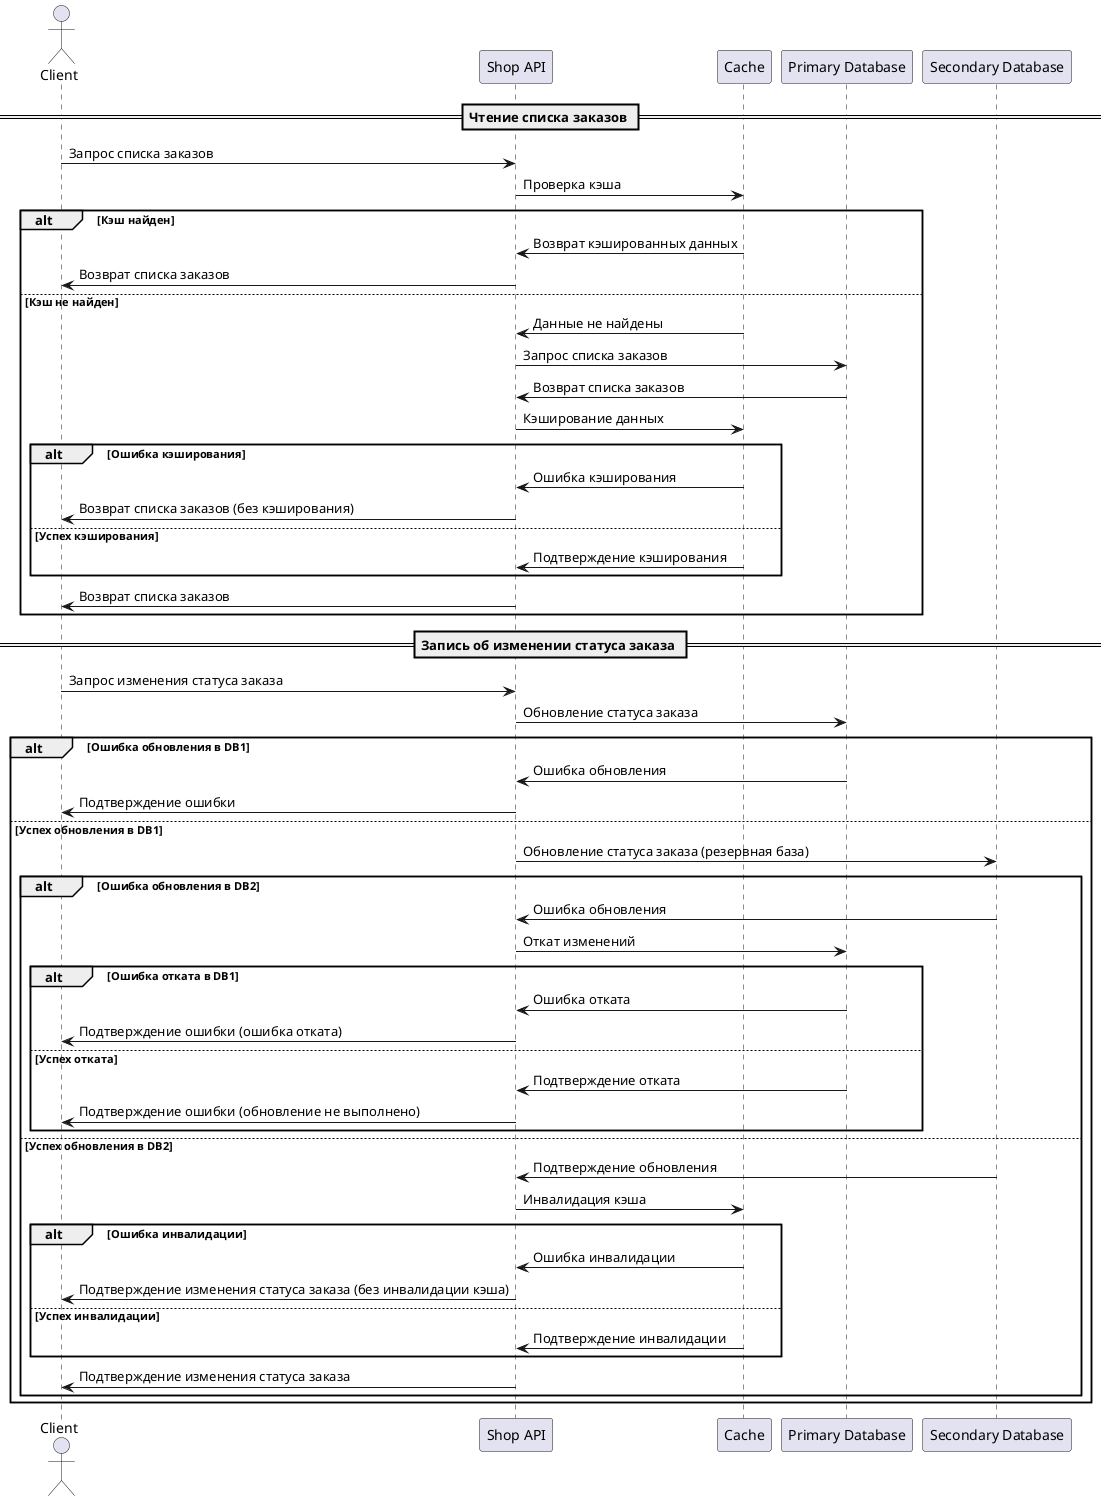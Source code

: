 @startuml
actor Client
participant "Shop API" as API
participant "Cache" as Cache
participant "Primary Database" as DB1
participant "Secondary Database" as DB2

== Чтение списка заказов ==
Client -> API : Запрос списка заказов
API -> Cache : Проверка кэша
alt Кэш найден
    Cache -> API : Возврат кэшированных данных
    API -> Client : Возврат списка заказов
else Кэш не найден
    Cache -> API : Данные не найдены
    API -> DB1 : Запрос списка заказов
    DB1 -> API : Возврат списка заказов
    API -> Cache : Кэширование данных
    alt Ошибка кэширования
        Cache -> API : Ошибка кэширования
        API -> Client : Возврат списка заказов (без кэширования)
    else Успех кэширования
        Cache -> API : Подтверждение кэширования
    end
    API -> Client : Возврат списка заказов
end

== Запись об изменении статуса заказа ==
Client -> API : Запрос изменения статуса заказа
API -> DB1 : Обновление статуса заказа
alt Ошибка обновления в DB1
    DB1 -> API : Ошибка обновления
    API -> Client : Подтверждение ошибки
else Успех обновления в DB1
    API -> DB2 : Обновление статуса заказа (резервная база)
    alt Ошибка обновления в DB2
        DB2 -> API : Ошибка обновления
        API -> DB1 : Откат изменений
        alt Ошибка отката в DB1
            DB1 -> API : Ошибка отката
            API -> Client : Подтверждение ошибки (ошибка отката)
        else Успех отката
            DB1 -> API : Подтверждение отката
            API -> Client : Подтверждение ошибки (обновление не выполнено)
        end
    else Успех обновления в DB2
        DB2 -> API : Подтверждение обновления
        API -> Cache : Инвалидация кэша
        alt Ошибка инвалидации
            Cache -> API : Ошибка инвалидации
            API -> Client : Подтверждение изменения статуса заказа (без инвалидации кэша)
        else Успех инвалидации
            Cache -> API : Подтверждение инвалидации
        end
        API -> Client : Подтверждение изменения статуса заказа
    end
end


@enduml
